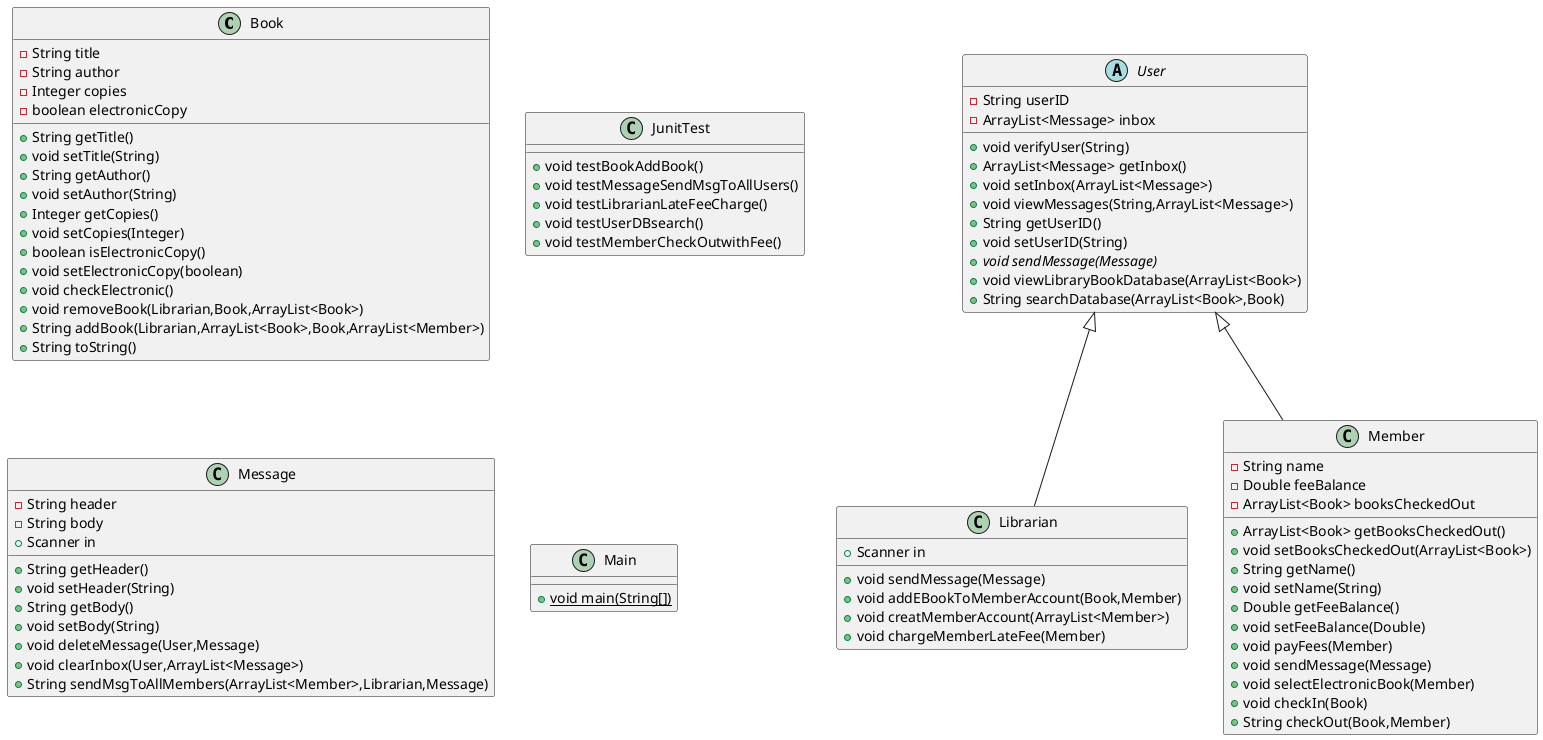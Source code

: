 @startuml
class Book {
- String title
- String author
- Integer copies
- boolean electronicCopy
+ String getTitle()
+ void setTitle(String)
+ String getAuthor()
+ void setAuthor(String)
+ Integer getCopies()
+ void setCopies(Integer)
+ boolean isElectronicCopy()
+ void setElectronicCopy(boolean)
+ void checkElectronic()
+ void removeBook(Librarian,Book,ArrayList<Book>)
+ String addBook(Librarian,ArrayList<Book>,Book,ArrayList<Member>)
+ String toString()
}
abstract class User {
- String userID
- ArrayList<Message> inbox
+ void verifyUser(String)
+ ArrayList<Message> getInbox()
+ void setInbox(ArrayList<Message>)
+ void viewMessages(String,ArrayList<Message>)
+ String getUserID()
+ void setUserID(String)
+ {abstract}void sendMessage(Message)
+ void viewLibraryBookDatabase(ArrayList<Book>)
+ String searchDatabase(ArrayList<Book>,Book)
}
class JunitTest {
+ void testBookAddBook()
+ void testMessageSendMsgToAllUsers()
+ void testLibrarianLateFeeCharge()
+ void testUserDBsearch()
+ void testMemberCheckOutwithFee()
}
class Librarian {
+ Scanner in
+ void sendMessage(Message)
+ void addEBookToMemberAccount(Book,Member)
+ void creatMemberAccount(ArrayList<Member>)
+ void chargeMemberLateFee(Member)
}
class Message {
- String header
- String body
+ Scanner in
+ String getHeader()
+ void setHeader(String)
+ String getBody()
+ void setBody(String)
+ void deleteMessage(User,Message)
+ void clearInbox(User,ArrayList<Message>)
+ String sendMsgToAllMembers(ArrayList<Member>,Librarian,Message)
}
class Main {
+ {static} void main(String[])
}
class Member {
- String name
- Double feeBalance
- ArrayList<Book> booksCheckedOut
+ ArrayList<Book> getBooksCheckedOut()
+ void setBooksCheckedOut(ArrayList<Book>)
+ String getName()
+ void setName(String)
+ Double getFeeBalance()
+ void setFeeBalance(Double)
+ void payFees(Member)
+ void sendMessage(Message)
+ void selectElectronicBook(Member)
+ void checkIn(Book)
+ String checkOut(Book,Member)
}


User <|-- Librarian
User <|-- Member
@enduml